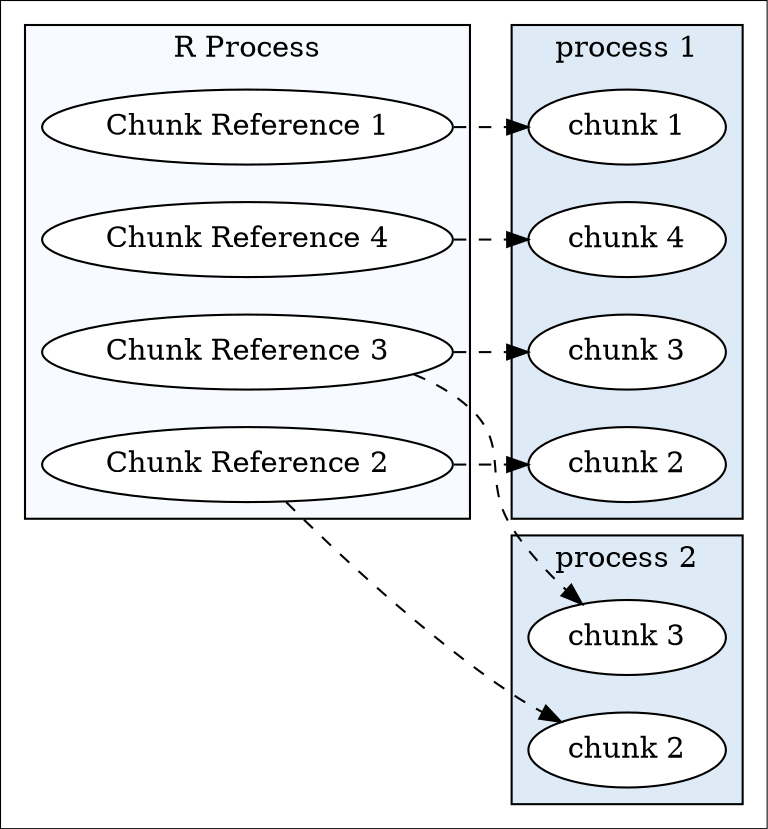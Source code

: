 digraph distobjref {
	colorscheme="Blues9"
	rankdir="LR";
	node [style="filled", fillcolor=white];
	style="filled";

	subgraph cluster_distobjref {
		label="R Process";
		fillcolor=1;
		cr1[label="Chunk Reference 1"];
		cr2[label="Chunk Reference 2"];
		cr3[label="Chunk Reference 3"];
		cr4[label="Chunk Reference 4"];
	}

	subgraph cluster_process1 {
		label="process 1";
		fillcolor=2;
		c1[label="chunk 1"];
		c21[label="chunk 2"];
		c31[label="chunk 3"];
		c4[label="chunk 4"];

	}
	subgraph cluster_process2 {
		label="process 2";
		fillcolor=2;
		c22[label="chunk 2"];
		c32[label="chunk 3"]
	}

	edge [style="dashed"]
	cr1 -> c1;
	cr2 -> {c21 c22};
	cr3 -> {c31 c32};
	cr4 -> c4;

}